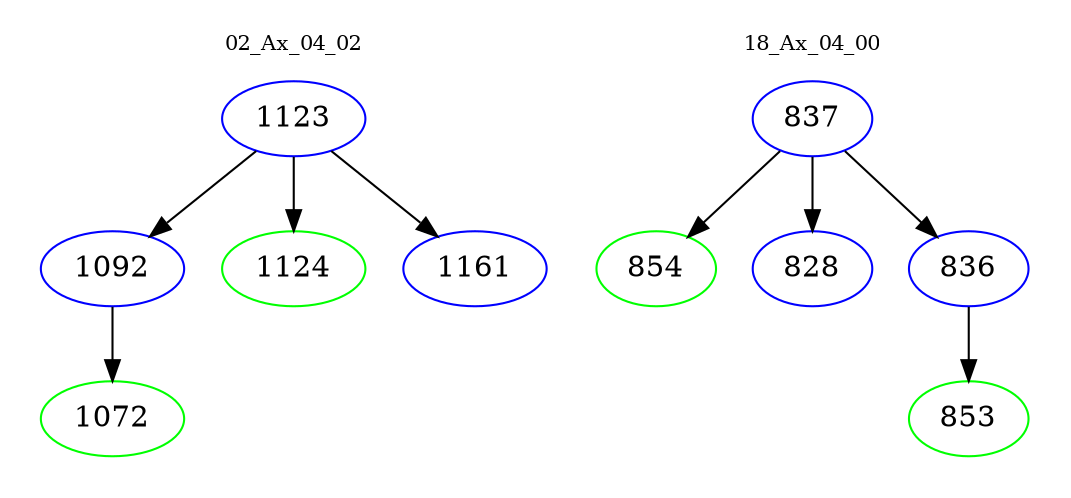 digraph{
subgraph cluster_0 {
color = white
label = "02_Ax_04_02";
fontsize=10;
T0_1123 [label="1123", color="blue"]
T0_1123 -> T0_1092 [color="black"]
T0_1092 [label="1092", color="blue"]
T0_1092 -> T0_1072 [color="black"]
T0_1072 [label="1072", color="green"]
T0_1123 -> T0_1124 [color="black"]
T0_1124 [label="1124", color="green"]
T0_1123 -> T0_1161 [color="black"]
T0_1161 [label="1161", color="blue"]
}
subgraph cluster_1 {
color = white
label = "18_Ax_04_00";
fontsize=10;
T1_837 [label="837", color="blue"]
T1_837 -> T1_854 [color="black"]
T1_854 [label="854", color="green"]
T1_837 -> T1_828 [color="black"]
T1_828 [label="828", color="blue"]
T1_837 -> T1_836 [color="black"]
T1_836 [label="836", color="blue"]
T1_836 -> T1_853 [color="black"]
T1_853 [label="853", color="green"]
}
}
